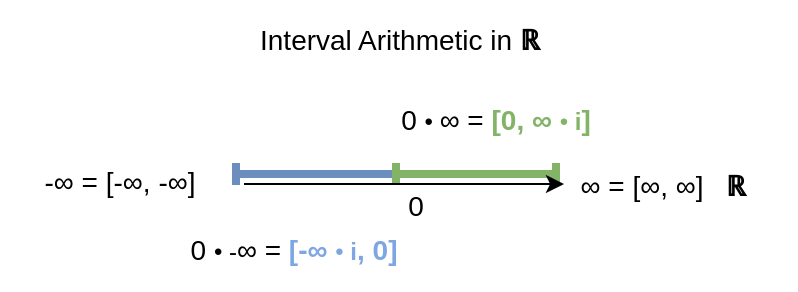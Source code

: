 <mxfile version="24.4.8" type="device">
  <diagram name="Seite-1" id="JglpVuhKJZ4LjeI_iKhf">
    <mxGraphModel dx="1101" dy="824" grid="1" gridSize="10" guides="1" tooltips="1" connect="1" arrows="1" fold="1" page="1" pageScale="1" pageWidth="827" pageHeight="1169" math="0" shadow="0">
      <root>
        <mxCell id="0" />
        <mxCell id="1" parent="0" />
        <mxCell id="n_2wwA2RKwXqwCLpqcgT-5" value="" style="endArrow=baseDash;html=1;rounded=0;startArrow=baseDash;startFill=0;endFill=0;fillColor=#dae8fc;strokeColor=#6c8ebf;strokeWidth=4;" parent="1" edge="1">
          <mxGeometry width="50" height="50" relative="1" as="geometry">
            <mxPoint x="240" y="195" as="sourcePoint" />
            <mxPoint x="320" y="195" as="targetPoint" />
          </mxGeometry>
        </mxCell>
        <mxCell id="n_2wwA2RKwXqwCLpqcgT-6" value="" style="endArrow=baseDash;html=1;rounded=0;startArrow=baseDash;startFill=0;endFill=0;fillColor=#d5e8d4;strokeColor=#82b366;strokeWidth=4;" parent="1" edge="1">
          <mxGeometry width="50" height="50" relative="1" as="geometry">
            <mxPoint x="320" y="195" as="sourcePoint" />
            <mxPoint x="400" y="195" as="targetPoint" />
          </mxGeometry>
        </mxCell>
        <mxCell id="-zu-WaUTnJdsrZC2qm7--1" value="" style="endArrow=classic;html=1;rounded=0;entryX=1;entryY=0.5;entryDx=0;entryDy=0;exitX=0;exitY=0.5;exitDx=0;exitDy=0;" parent="1" edge="1">
          <mxGeometry width="50" height="50" relative="1" as="geometry">
            <mxPoint x="244" y="200" as="sourcePoint" />
            <mxPoint x="404" y="200" as="targetPoint" />
          </mxGeometry>
        </mxCell>
        <mxCell id="-zu-WaUTnJdsrZC2qm7--8" value="&lt;font style=&quot;font-size: 14px;&quot;&gt;∞&amp;nbsp;&lt;/font&gt;&lt;span style=&quot;font-size: 14px;&quot;&gt;= [&lt;/span&gt;&lt;span style=&quot;font-size: 14px;&quot;&gt;∞&lt;/span&gt;&lt;span style=&quot;font-size: 14px;&quot;&gt;,&amp;nbsp;&lt;/span&gt;&lt;span style=&quot;font-size: 14px;&quot;&gt;∞&lt;/span&gt;&lt;span style=&quot;font-size: 14px;&quot;&gt;]&lt;/span&gt;" style="text;html=1;align=center;verticalAlign=middle;whiteSpace=wrap;rounded=0;" parent="1" vertex="1">
          <mxGeometry x="383" y="181" width="120" height="40" as="geometry" />
        </mxCell>
        <mxCell id="-zu-WaUTnJdsrZC2qm7--13" value="&lt;span style=&quot;font-size: 14px;&quot;&gt;Interval Arithmetic in&amp;nbsp;&lt;/span&gt;&lt;b style=&quot;font-size: 14px; text-align: center;&quot;&gt;ℝ&lt;/b&gt;" style="text;html=1;align=left;verticalAlign=middle;whiteSpace=wrap;rounded=0;" parent="1" vertex="1">
          <mxGeometry x="250" y="108" width="150" height="40" as="geometry" />
        </mxCell>
        <mxCell id="G_3Y2Mpb2Dxm9CWkTe2T-6" value="&lt;font style=&quot;font-size: 14px;&quot;&gt;-∞&amp;nbsp;&lt;/font&gt;&lt;span style=&quot;font-size: 14px;&quot;&gt;= [-&lt;/span&gt;&lt;span style=&quot;font-size: 14px;&quot;&gt;∞,&amp;nbsp;&lt;/span&gt;&lt;span style=&quot;font-size: 14px;&quot;&gt;-&lt;/span&gt;&lt;span style=&quot;font-size: 14px;&quot;&gt;∞&lt;/span&gt;&lt;span style=&quot;font-size: 14px;&quot;&gt;]&lt;/span&gt;" style="text;html=1;align=center;verticalAlign=middle;whiteSpace=wrap;rounded=0;" parent="1" vertex="1">
          <mxGeometry x="122" y="179" width="120" height="40" as="geometry" />
        </mxCell>
        <mxCell id="G_3Y2Mpb2Dxm9CWkTe2T-10" value="&lt;font style=&quot;font-size: 14px;&quot;&gt;0&lt;/font&gt;" style="text;html=1;align=center;verticalAlign=middle;whiteSpace=wrap;rounded=0;" parent="1" vertex="1">
          <mxGeometry x="300" y="191" width="60" height="39" as="geometry" />
        </mxCell>
        <mxCell id="n_2wwA2RKwXqwCLpqcgT-3" value="&lt;font style=&quot;font-size: 14px;&quot;&gt;0&amp;nbsp;&lt;span style=&quot;font-size: 12px; background-color: initial;&quot;&gt;•&amp;nbsp;&lt;/span&gt;∞ =&amp;nbsp;&lt;/font&gt;&lt;font color=&quot;#82b366&quot;&gt;&lt;b style=&quot;font-size: 14px;&quot;&gt;[0,&amp;nbsp;∞&amp;nbsp;&lt;/b&gt;•&amp;nbsp;&lt;b style=&quot;&quot;&gt;i&lt;/b&gt;&lt;b style=&quot;font-size: 14px;&quot;&gt;]&lt;/b&gt;&lt;/font&gt;" style="text;html=1;align=center;verticalAlign=middle;whiteSpace=wrap;rounded=0;" parent="1" vertex="1">
          <mxGeometry x="290" y="148" width="160" height="40" as="geometry" />
        </mxCell>
        <mxCell id="n_2wwA2RKwXqwCLpqcgT-4" value="&lt;font style=&quot;font-size: 14px;&quot;&gt;0&amp;nbsp;&lt;span style=&quot;font-size: 12px; background-color: initial;&quot;&gt;• -&lt;/span&gt;∞ =&amp;nbsp;&lt;/font&gt;&lt;font color=&quot;#7ea6e0&quot;&gt;&lt;b style=&quot;font-size: 14px;&quot;&gt;[-∞&amp;nbsp;&lt;/b&gt;•&amp;nbsp;&lt;b&gt;i&lt;/b&gt;&lt;b style=&quot;font-size: 14px;&quot;&gt;, 0]&lt;/b&gt;&lt;/font&gt;" style="text;html=1;align=center;verticalAlign=middle;whiteSpace=wrap;rounded=0;" parent="1" vertex="1">
          <mxGeometry x="189" y="213" width="160" height="40" as="geometry" />
        </mxCell>
        <mxCell id="n_2wwA2RKwXqwCLpqcgT-7" value="&lt;font style=&quot;font-size: 14px;&quot;&gt;&lt;b&gt;ℝ&lt;/b&gt;&lt;/font&gt;" style="text;html=1;align=center;verticalAlign=middle;whiteSpace=wrap;rounded=0;" parent="1" vertex="1">
          <mxGeometry x="460" y="181" width="60" height="40" as="geometry" />
        </mxCell>
      </root>
    </mxGraphModel>
  </diagram>
</mxfile>
